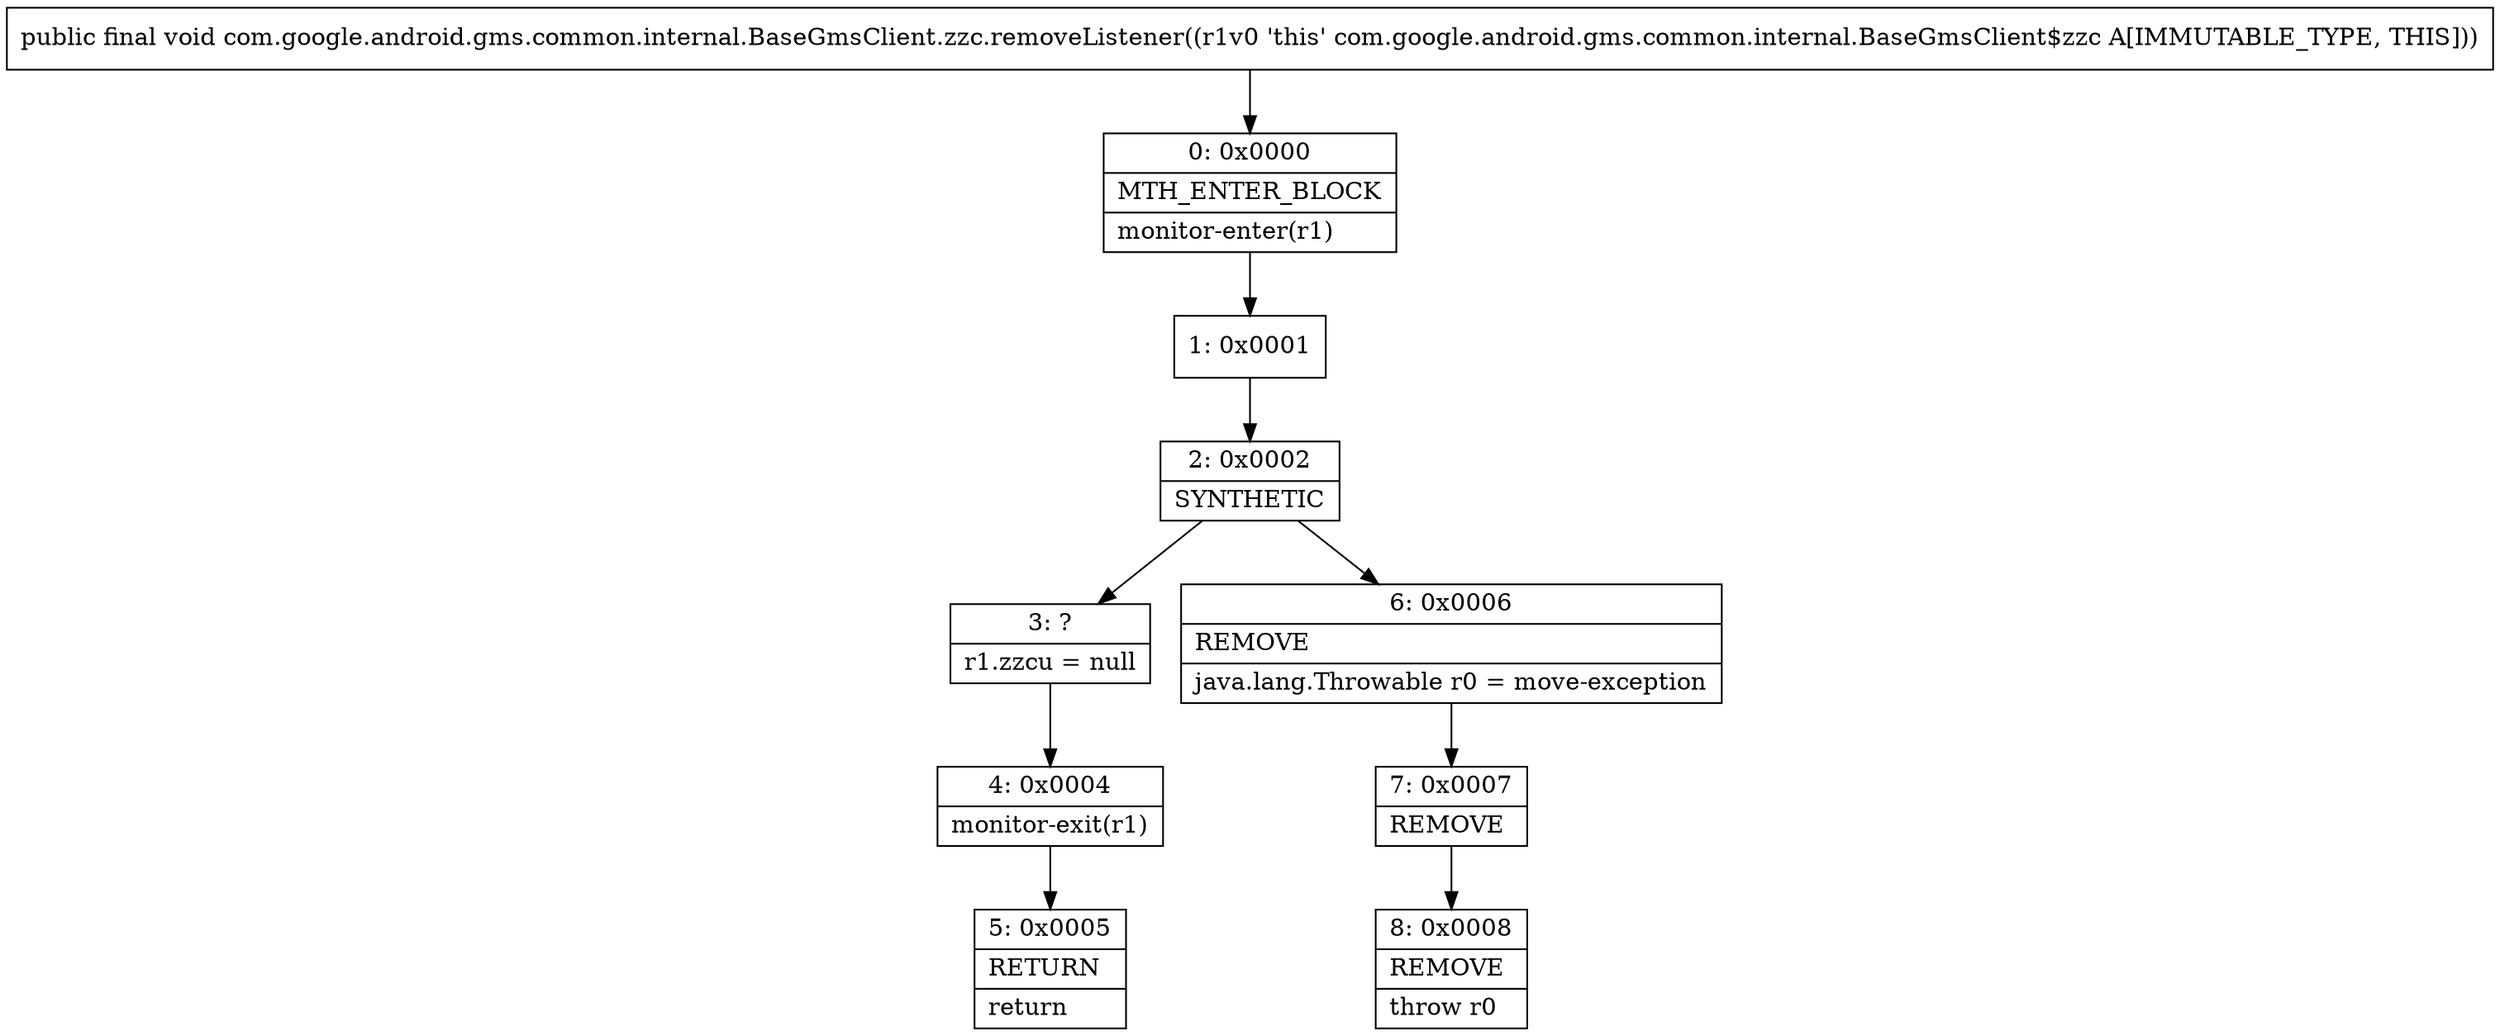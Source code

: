 digraph "CFG forcom.google.android.gms.common.internal.BaseGmsClient.zzc.removeListener()V" {
Node_0 [shape=record,label="{0\:\ 0x0000|MTH_ENTER_BLOCK\l|monitor\-enter(r1)\l}"];
Node_1 [shape=record,label="{1\:\ 0x0001}"];
Node_2 [shape=record,label="{2\:\ 0x0002|SYNTHETIC\l}"];
Node_3 [shape=record,label="{3\:\ ?|r1.zzcu = null\l}"];
Node_4 [shape=record,label="{4\:\ 0x0004|monitor\-exit(r1)\l}"];
Node_5 [shape=record,label="{5\:\ 0x0005|RETURN\l|return\l}"];
Node_6 [shape=record,label="{6\:\ 0x0006|REMOVE\l|java.lang.Throwable r0 = move\-exception\l}"];
Node_7 [shape=record,label="{7\:\ 0x0007|REMOVE\l}"];
Node_8 [shape=record,label="{8\:\ 0x0008|REMOVE\l|throw r0\l}"];
MethodNode[shape=record,label="{public final void com.google.android.gms.common.internal.BaseGmsClient.zzc.removeListener((r1v0 'this' com.google.android.gms.common.internal.BaseGmsClient$zzc A[IMMUTABLE_TYPE, THIS])) }"];
MethodNode -> Node_0;
Node_0 -> Node_1;
Node_1 -> Node_2;
Node_2 -> Node_3;
Node_2 -> Node_6;
Node_3 -> Node_4;
Node_4 -> Node_5;
Node_6 -> Node_7;
Node_7 -> Node_8;
}

